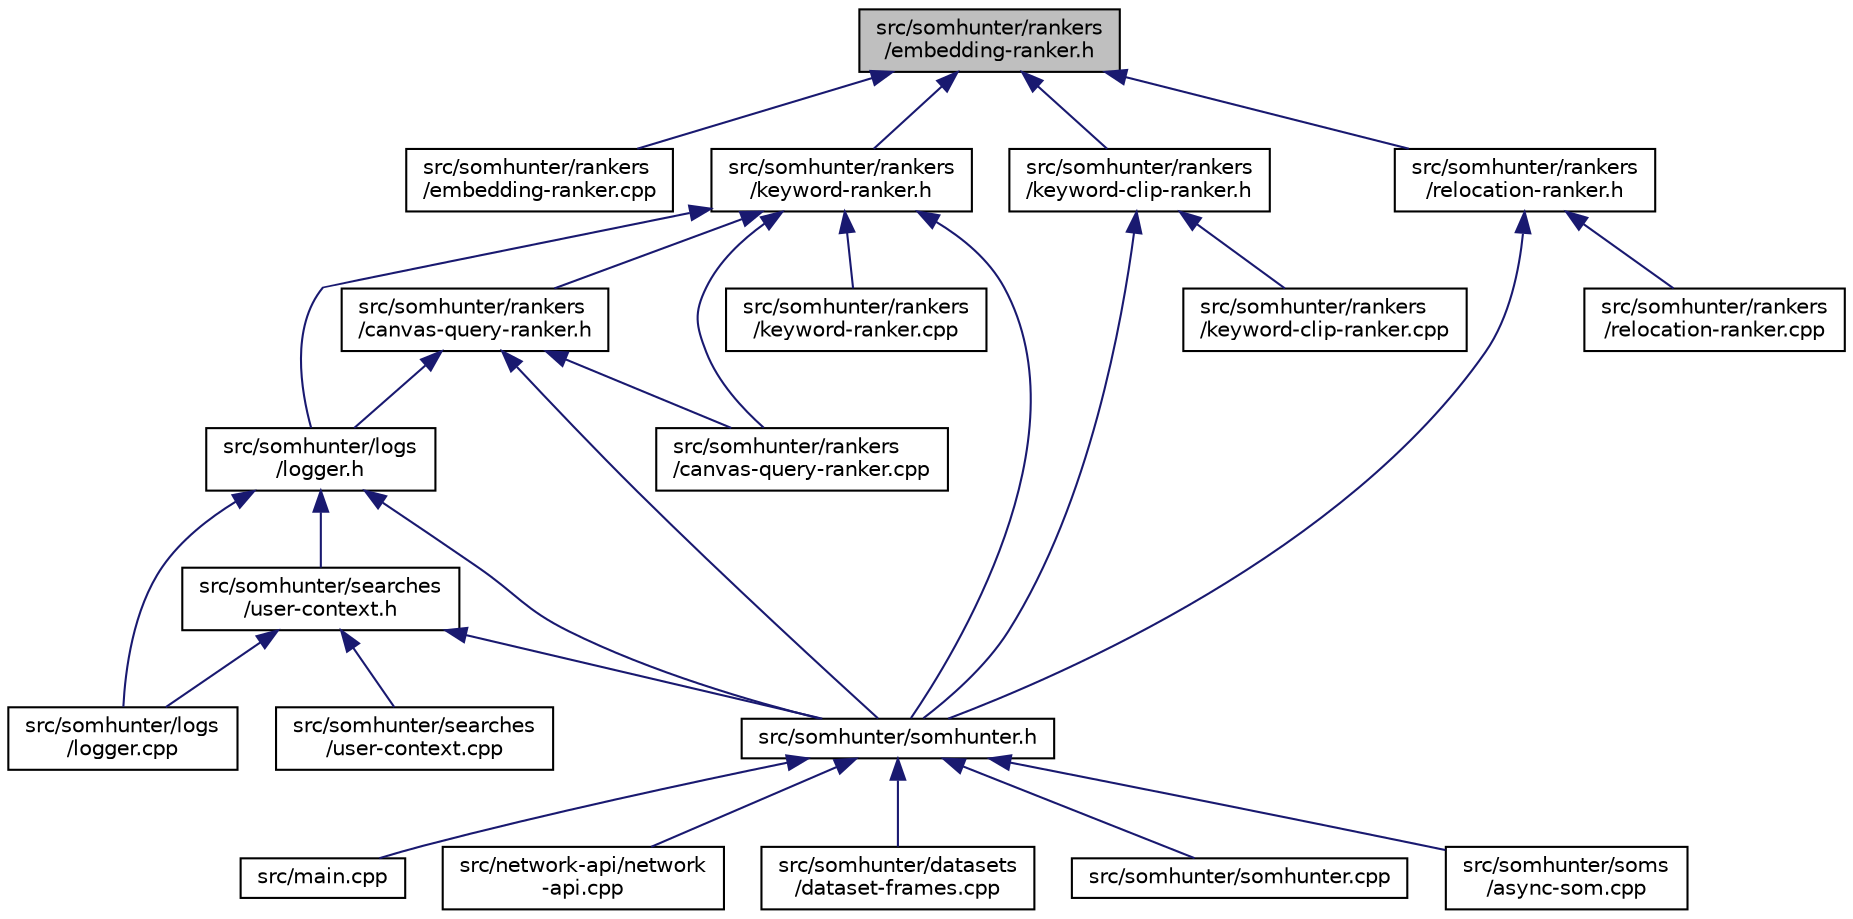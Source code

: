 digraph "src/somhunter/rankers/embedding-ranker.h"
{
 // LATEX_PDF_SIZE
  edge [fontname="Helvetica",fontsize="10",labelfontname="Helvetica",labelfontsize="10"];
  node [fontname="Helvetica",fontsize="10",shape=record];
  Node1 [label="src/somhunter/rankers\l/embedding-ranker.h",height=0.2,width=0.4,color="black", fillcolor="grey75", style="filled", fontcolor="black",tooltip=" "];
  Node1 -> Node2 [dir="back",color="midnightblue",fontsize="10",style="solid",fontname="Helvetica"];
  Node2 [label="src/somhunter/rankers\l/embedding-ranker.cpp",height=0.2,width=0.4,color="black", fillcolor="white", style="filled",URL="$embedding-ranker_8cpp.html",tooltip=" "];
  Node1 -> Node3 [dir="back",color="midnightblue",fontsize="10",style="solid",fontname="Helvetica"];
  Node3 [label="src/somhunter/rankers\l/keyword-clip-ranker.h",height=0.2,width=0.4,color="black", fillcolor="white", style="filled",URL="$keyword-clip-ranker_8h.html",tooltip=" "];
  Node3 -> Node4 [dir="back",color="midnightblue",fontsize="10",style="solid",fontname="Helvetica"];
  Node4 [label="src/somhunter/rankers\l/keyword-clip-ranker.cpp",height=0.2,width=0.4,color="black", fillcolor="white", style="filled",URL="$keyword-clip-ranker_8cpp.html",tooltip=" "];
  Node3 -> Node5 [dir="back",color="midnightblue",fontsize="10",style="solid",fontname="Helvetica"];
  Node5 [label="src/somhunter/somhunter.h",height=0.2,width=0.4,color="black", fillcolor="white", style="filled",URL="$somhunter_8h.html",tooltip=" "];
  Node5 -> Node6 [dir="back",color="midnightblue",fontsize="10",style="solid",fontname="Helvetica"];
  Node6 [label="src/main.cpp",height=0.2,width=0.4,color="black", fillcolor="white", style="filled",URL="$main_8cpp.html",tooltip=" "];
  Node5 -> Node7 [dir="back",color="midnightblue",fontsize="10",style="solid",fontname="Helvetica"];
  Node7 [label="src/network-api/network\l-api.cpp",height=0.2,width=0.4,color="black", fillcolor="white", style="filled",URL="$network-api_8cpp.html",tooltip=" "];
  Node5 -> Node8 [dir="back",color="midnightblue",fontsize="10",style="solid",fontname="Helvetica"];
  Node8 [label="src/somhunter/datasets\l/dataset-frames.cpp",height=0.2,width=0.4,color="black", fillcolor="white", style="filled",URL="$dataset-frames_8cpp.html",tooltip=" "];
  Node5 -> Node9 [dir="back",color="midnightblue",fontsize="10",style="solid",fontname="Helvetica"];
  Node9 [label="src/somhunter/somhunter.cpp",height=0.2,width=0.4,color="black", fillcolor="white", style="filled",URL="$somhunter_8cpp.html",tooltip=" "];
  Node5 -> Node10 [dir="back",color="midnightblue",fontsize="10",style="solid",fontname="Helvetica"];
  Node10 [label="src/somhunter/soms\l/async-som.cpp",height=0.2,width=0.4,color="black", fillcolor="white", style="filled",URL="$async-som_8cpp.html",tooltip=" "];
  Node1 -> Node11 [dir="back",color="midnightblue",fontsize="10",style="solid",fontname="Helvetica"];
  Node11 [label="src/somhunter/rankers\l/keyword-ranker.h",height=0.2,width=0.4,color="black", fillcolor="white", style="filled",URL="$keyword-ranker_8h.html",tooltip=" "];
  Node11 -> Node12 [dir="back",color="midnightblue",fontsize="10",style="solid",fontname="Helvetica"];
  Node12 [label="src/somhunter/logs\l/logger.h",height=0.2,width=0.4,color="black", fillcolor="white", style="filled",URL="$logger_8h.html",tooltip=" "];
  Node12 -> Node13 [dir="back",color="midnightblue",fontsize="10",style="solid",fontname="Helvetica"];
  Node13 [label="src/somhunter/logs\l/logger.cpp",height=0.2,width=0.4,color="black", fillcolor="white", style="filled",URL="$logger_8cpp.html",tooltip=" "];
  Node12 -> Node14 [dir="back",color="midnightblue",fontsize="10",style="solid",fontname="Helvetica"];
  Node14 [label="src/somhunter/searches\l/user-context.h",height=0.2,width=0.4,color="black", fillcolor="white", style="filled",URL="$user-context_8h.html",tooltip=" "];
  Node14 -> Node13 [dir="back",color="midnightblue",fontsize="10",style="solid",fontname="Helvetica"];
  Node14 -> Node15 [dir="back",color="midnightblue",fontsize="10",style="solid",fontname="Helvetica"];
  Node15 [label="src/somhunter/searches\l/user-context.cpp",height=0.2,width=0.4,color="black", fillcolor="white", style="filled",URL="$user-context_8cpp.html",tooltip=" "];
  Node14 -> Node5 [dir="back",color="midnightblue",fontsize="10",style="solid",fontname="Helvetica"];
  Node12 -> Node5 [dir="back",color="midnightblue",fontsize="10",style="solid",fontname="Helvetica"];
  Node11 -> Node16 [dir="back",color="midnightblue",fontsize="10",style="solid",fontname="Helvetica"];
  Node16 [label="src/somhunter/rankers\l/canvas-query-ranker.cpp",height=0.2,width=0.4,color="black", fillcolor="white", style="filled",URL="$canvas-query-ranker_8cpp.html",tooltip=" "];
  Node11 -> Node17 [dir="back",color="midnightblue",fontsize="10",style="solid",fontname="Helvetica"];
  Node17 [label="src/somhunter/rankers\l/canvas-query-ranker.h",height=0.2,width=0.4,color="black", fillcolor="white", style="filled",URL="$canvas-query-ranker_8h.html",tooltip=" "];
  Node17 -> Node12 [dir="back",color="midnightblue",fontsize="10",style="solid",fontname="Helvetica"];
  Node17 -> Node16 [dir="back",color="midnightblue",fontsize="10",style="solid",fontname="Helvetica"];
  Node17 -> Node5 [dir="back",color="midnightblue",fontsize="10",style="solid",fontname="Helvetica"];
  Node11 -> Node18 [dir="back",color="midnightblue",fontsize="10",style="solid",fontname="Helvetica"];
  Node18 [label="src/somhunter/rankers\l/keyword-ranker.cpp",height=0.2,width=0.4,color="black", fillcolor="white", style="filled",URL="$keyword-ranker_8cpp.html",tooltip=" "];
  Node11 -> Node5 [dir="back",color="midnightblue",fontsize="10",style="solid",fontname="Helvetica"];
  Node1 -> Node19 [dir="back",color="midnightblue",fontsize="10",style="solid",fontname="Helvetica"];
  Node19 [label="src/somhunter/rankers\l/relocation-ranker.h",height=0.2,width=0.4,color="black", fillcolor="white", style="filled",URL="$relocation-ranker_8h.html",tooltip=" "];
  Node19 -> Node20 [dir="back",color="midnightblue",fontsize="10",style="solid",fontname="Helvetica"];
  Node20 [label="src/somhunter/rankers\l/relocation-ranker.cpp",height=0.2,width=0.4,color="black", fillcolor="white", style="filled",URL="$relocation-ranker_8cpp.html",tooltip=" "];
  Node19 -> Node5 [dir="back",color="midnightblue",fontsize="10",style="solid",fontname="Helvetica"];
}
